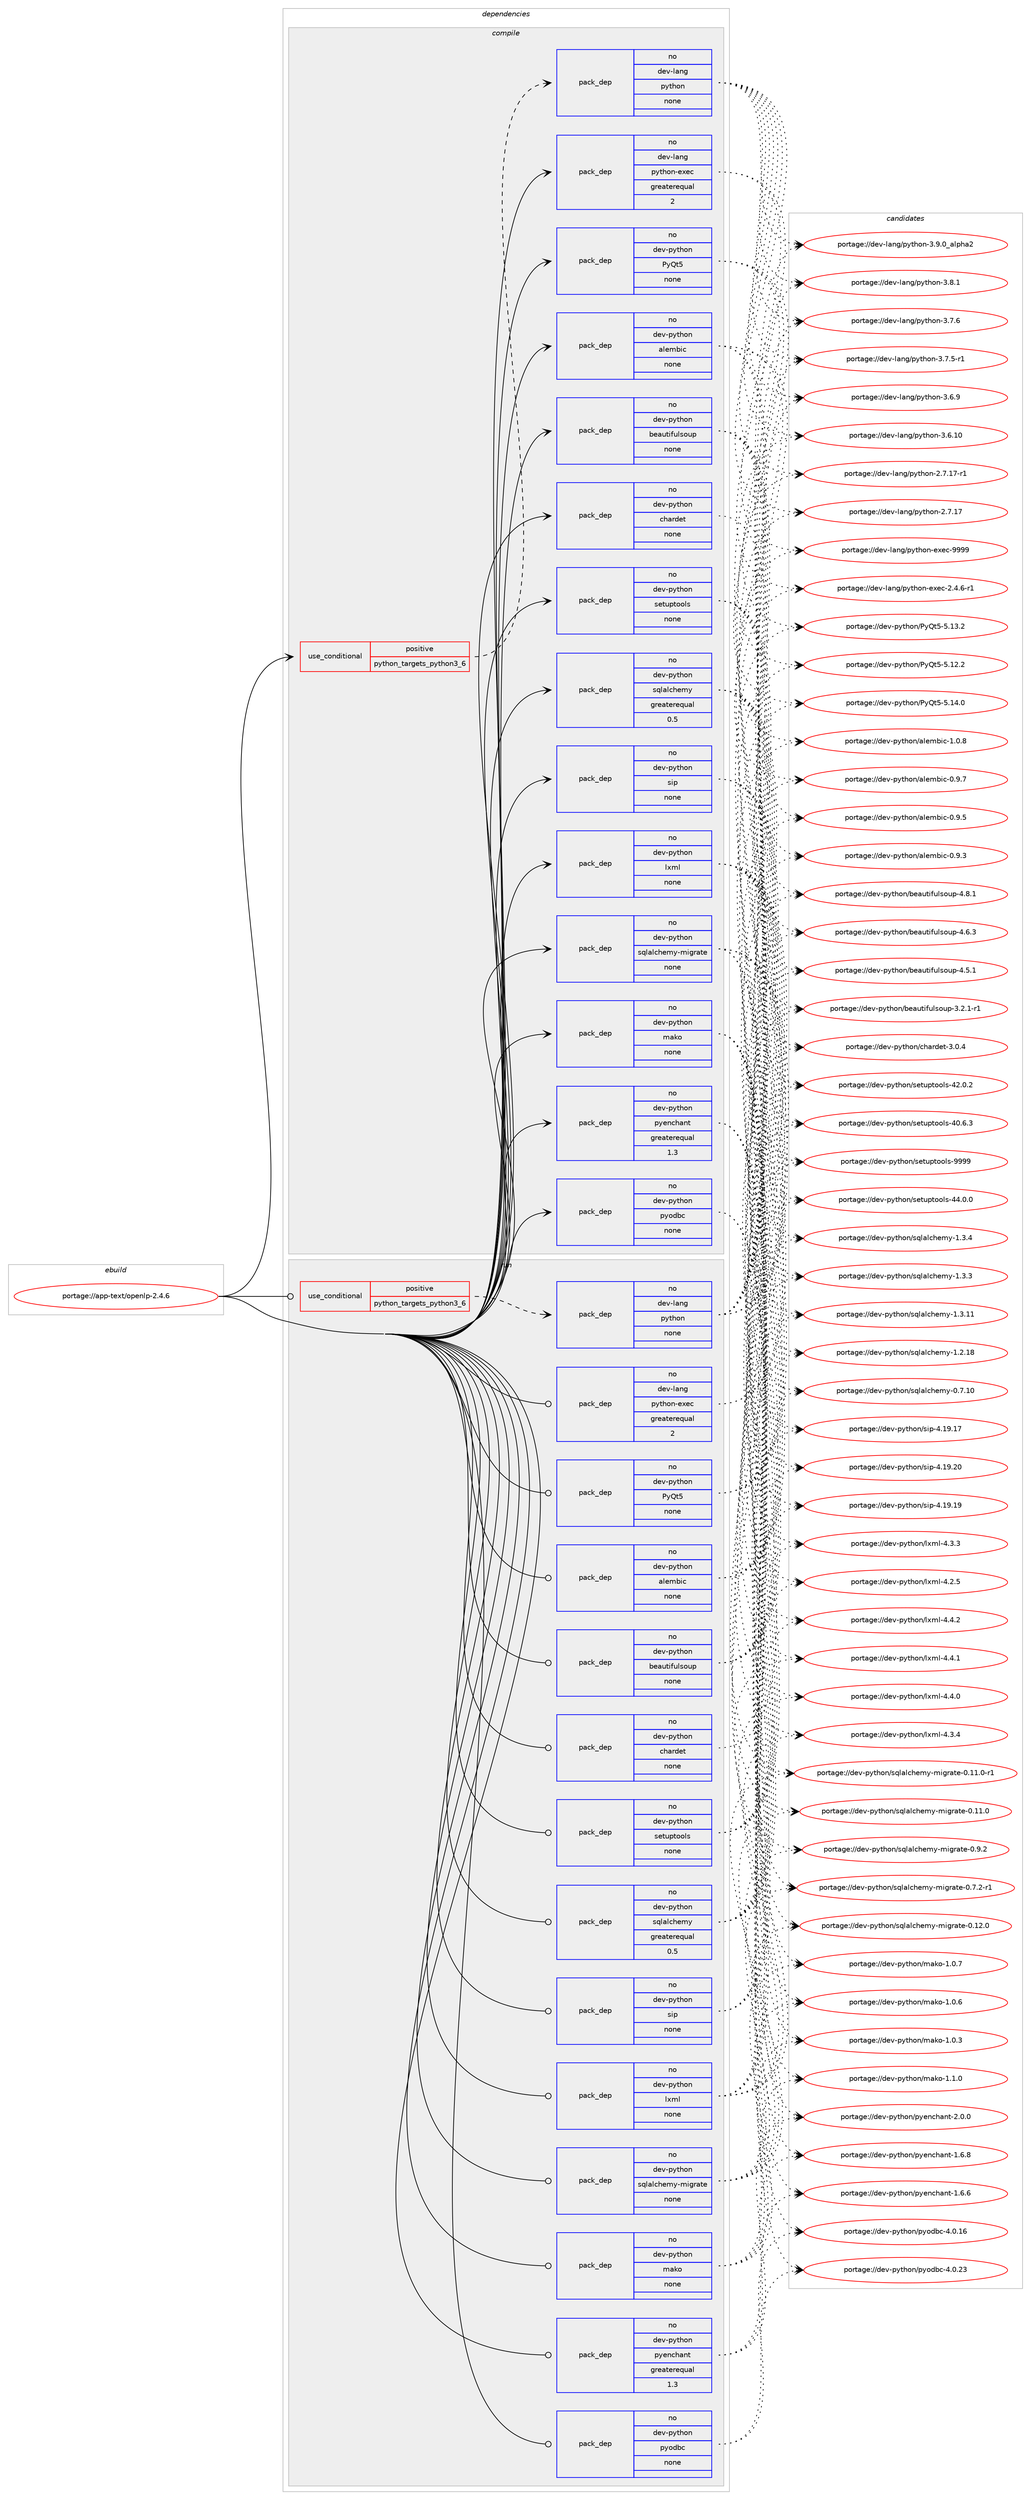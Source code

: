 digraph prolog {

# *************
# Graph options
# *************

newrank=true;
concentrate=true;
compound=true;
graph [rankdir=LR,fontname=Helvetica,fontsize=10,ranksep=1.5];#, ranksep=2.5, nodesep=0.2];
edge  [arrowhead=vee];
node  [fontname=Helvetica,fontsize=10];

# **********
# The ebuild
# **********

subgraph cluster_leftcol {
color=gray;
rank=same;
label=<<i>ebuild</i>>;
id [label="portage://app-text/openlp-2.4.6", color=red, width=4, href="../app-text/openlp-2.4.6.svg"];
}

# ****************
# The dependencies
# ****************

subgraph cluster_midcol {
color=gray;
label=<<i>dependencies</i>>;
subgraph cluster_compile {
fillcolor="#eeeeee";
style=filled;
label=<<i>compile</i>>;
subgraph cond140062 {
dependency595789 [label=<<TABLE BORDER="0" CELLBORDER="1" CELLSPACING="0" CELLPADDING="4"><TR><TD ROWSPAN="3" CELLPADDING="10">use_conditional</TD></TR><TR><TD>positive</TD></TR><TR><TD>python_targets_python3_6</TD></TR></TABLE>>, shape=none, color=red];
subgraph pack447794 {
dependency595790 [label=<<TABLE BORDER="0" CELLBORDER="1" CELLSPACING="0" CELLPADDING="4" WIDTH="220"><TR><TD ROWSPAN="6" CELLPADDING="30">pack_dep</TD></TR><TR><TD WIDTH="110">no</TD></TR><TR><TD>dev-lang</TD></TR><TR><TD>python</TD></TR><TR><TD>none</TD></TR><TR><TD></TD></TR></TABLE>>, shape=none, color=blue];
}
dependency595789:e -> dependency595790:w [weight=20,style="dashed",arrowhead="vee"];
}
id:e -> dependency595789:w [weight=20,style="solid",arrowhead="vee"];
subgraph pack447795 {
dependency595791 [label=<<TABLE BORDER="0" CELLBORDER="1" CELLSPACING="0" CELLPADDING="4" WIDTH="220"><TR><TD ROWSPAN="6" CELLPADDING="30">pack_dep</TD></TR><TR><TD WIDTH="110">no</TD></TR><TR><TD>dev-lang</TD></TR><TR><TD>python-exec</TD></TR><TR><TD>greaterequal</TD></TR><TR><TD>2</TD></TR></TABLE>>, shape=none, color=blue];
}
id:e -> dependency595791:w [weight=20,style="solid",arrowhead="vee"];
subgraph pack447796 {
dependency595792 [label=<<TABLE BORDER="0" CELLBORDER="1" CELLSPACING="0" CELLPADDING="4" WIDTH="220"><TR><TD ROWSPAN="6" CELLPADDING="30">pack_dep</TD></TR><TR><TD WIDTH="110">no</TD></TR><TR><TD>dev-python</TD></TR><TR><TD>PyQt5</TD></TR><TR><TD>none</TD></TR><TR><TD></TD></TR></TABLE>>, shape=none, color=blue];
}
id:e -> dependency595792:w [weight=20,style="solid",arrowhead="vee"];
subgraph pack447797 {
dependency595793 [label=<<TABLE BORDER="0" CELLBORDER="1" CELLSPACING="0" CELLPADDING="4" WIDTH="220"><TR><TD ROWSPAN="6" CELLPADDING="30">pack_dep</TD></TR><TR><TD WIDTH="110">no</TD></TR><TR><TD>dev-python</TD></TR><TR><TD>alembic</TD></TR><TR><TD>none</TD></TR><TR><TD></TD></TR></TABLE>>, shape=none, color=blue];
}
id:e -> dependency595793:w [weight=20,style="solid",arrowhead="vee"];
subgraph pack447798 {
dependency595794 [label=<<TABLE BORDER="0" CELLBORDER="1" CELLSPACING="0" CELLPADDING="4" WIDTH="220"><TR><TD ROWSPAN="6" CELLPADDING="30">pack_dep</TD></TR><TR><TD WIDTH="110">no</TD></TR><TR><TD>dev-python</TD></TR><TR><TD>beautifulsoup</TD></TR><TR><TD>none</TD></TR><TR><TD></TD></TR></TABLE>>, shape=none, color=blue];
}
id:e -> dependency595794:w [weight=20,style="solid",arrowhead="vee"];
subgraph pack447799 {
dependency595795 [label=<<TABLE BORDER="0" CELLBORDER="1" CELLSPACING="0" CELLPADDING="4" WIDTH="220"><TR><TD ROWSPAN="6" CELLPADDING="30">pack_dep</TD></TR><TR><TD WIDTH="110">no</TD></TR><TR><TD>dev-python</TD></TR><TR><TD>chardet</TD></TR><TR><TD>none</TD></TR><TR><TD></TD></TR></TABLE>>, shape=none, color=blue];
}
id:e -> dependency595795:w [weight=20,style="solid",arrowhead="vee"];
subgraph pack447800 {
dependency595796 [label=<<TABLE BORDER="0" CELLBORDER="1" CELLSPACING="0" CELLPADDING="4" WIDTH="220"><TR><TD ROWSPAN="6" CELLPADDING="30">pack_dep</TD></TR><TR><TD WIDTH="110">no</TD></TR><TR><TD>dev-python</TD></TR><TR><TD>lxml</TD></TR><TR><TD>none</TD></TR><TR><TD></TD></TR></TABLE>>, shape=none, color=blue];
}
id:e -> dependency595796:w [weight=20,style="solid",arrowhead="vee"];
subgraph pack447801 {
dependency595797 [label=<<TABLE BORDER="0" CELLBORDER="1" CELLSPACING="0" CELLPADDING="4" WIDTH="220"><TR><TD ROWSPAN="6" CELLPADDING="30">pack_dep</TD></TR><TR><TD WIDTH="110">no</TD></TR><TR><TD>dev-python</TD></TR><TR><TD>mako</TD></TR><TR><TD>none</TD></TR><TR><TD></TD></TR></TABLE>>, shape=none, color=blue];
}
id:e -> dependency595797:w [weight=20,style="solid",arrowhead="vee"];
subgraph pack447802 {
dependency595798 [label=<<TABLE BORDER="0" CELLBORDER="1" CELLSPACING="0" CELLPADDING="4" WIDTH="220"><TR><TD ROWSPAN="6" CELLPADDING="30">pack_dep</TD></TR><TR><TD WIDTH="110">no</TD></TR><TR><TD>dev-python</TD></TR><TR><TD>pyenchant</TD></TR><TR><TD>greaterequal</TD></TR><TR><TD>1.3</TD></TR></TABLE>>, shape=none, color=blue];
}
id:e -> dependency595798:w [weight=20,style="solid",arrowhead="vee"];
subgraph pack447803 {
dependency595799 [label=<<TABLE BORDER="0" CELLBORDER="1" CELLSPACING="0" CELLPADDING="4" WIDTH="220"><TR><TD ROWSPAN="6" CELLPADDING="30">pack_dep</TD></TR><TR><TD WIDTH="110">no</TD></TR><TR><TD>dev-python</TD></TR><TR><TD>pyodbc</TD></TR><TR><TD>none</TD></TR><TR><TD></TD></TR></TABLE>>, shape=none, color=blue];
}
id:e -> dependency595799:w [weight=20,style="solid",arrowhead="vee"];
subgraph pack447804 {
dependency595800 [label=<<TABLE BORDER="0" CELLBORDER="1" CELLSPACING="0" CELLPADDING="4" WIDTH="220"><TR><TD ROWSPAN="6" CELLPADDING="30">pack_dep</TD></TR><TR><TD WIDTH="110">no</TD></TR><TR><TD>dev-python</TD></TR><TR><TD>setuptools</TD></TR><TR><TD>none</TD></TR><TR><TD></TD></TR></TABLE>>, shape=none, color=blue];
}
id:e -> dependency595800:w [weight=20,style="solid",arrowhead="vee"];
subgraph pack447805 {
dependency595801 [label=<<TABLE BORDER="0" CELLBORDER="1" CELLSPACING="0" CELLPADDING="4" WIDTH="220"><TR><TD ROWSPAN="6" CELLPADDING="30">pack_dep</TD></TR><TR><TD WIDTH="110">no</TD></TR><TR><TD>dev-python</TD></TR><TR><TD>sip</TD></TR><TR><TD>none</TD></TR><TR><TD></TD></TR></TABLE>>, shape=none, color=blue];
}
id:e -> dependency595801:w [weight=20,style="solid",arrowhead="vee"];
subgraph pack447806 {
dependency595802 [label=<<TABLE BORDER="0" CELLBORDER="1" CELLSPACING="0" CELLPADDING="4" WIDTH="220"><TR><TD ROWSPAN="6" CELLPADDING="30">pack_dep</TD></TR><TR><TD WIDTH="110">no</TD></TR><TR><TD>dev-python</TD></TR><TR><TD>sqlalchemy</TD></TR><TR><TD>greaterequal</TD></TR><TR><TD>0.5</TD></TR></TABLE>>, shape=none, color=blue];
}
id:e -> dependency595802:w [weight=20,style="solid",arrowhead="vee"];
subgraph pack447807 {
dependency595803 [label=<<TABLE BORDER="0" CELLBORDER="1" CELLSPACING="0" CELLPADDING="4" WIDTH="220"><TR><TD ROWSPAN="6" CELLPADDING="30">pack_dep</TD></TR><TR><TD WIDTH="110">no</TD></TR><TR><TD>dev-python</TD></TR><TR><TD>sqlalchemy-migrate</TD></TR><TR><TD>none</TD></TR><TR><TD></TD></TR></TABLE>>, shape=none, color=blue];
}
id:e -> dependency595803:w [weight=20,style="solid",arrowhead="vee"];
}
subgraph cluster_compileandrun {
fillcolor="#eeeeee";
style=filled;
label=<<i>compile and run</i>>;
}
subgraph cluster_run {
fillcolor="#eeeeee";
style=filled;
label=<<i>run</i>>;
subgraph cond140063 {
dependency595804 [label=<<TABLE BORDER="0" CELLBORDER="1" CELLSPACING="0" CELLPADDING="4"><TR><TD ROWSPAN="3" CELLPADDING="10">use_conditional</TD></TR><TR><TD>positive</TD></TR><TR><TD>python_targets_python3_6</TD></TR></TABLE>>, shape=none, color=red];
subgraph pack447808 {
dependency595805 [label=<<TABLE BORDER="0" CELLBORDER="1" CELLSPACING="0" CELLPADDING="4" WIDTH="220"><TR><TD ROWSPAN="6" CELLPADDING="30">pack_dep</TD></TR><TR><TD WIDTH="110">no</TD></TR><TR><TD>dev-lang</TD></TR><TR><TD>python</TD></TR><TR><TD>none</TD></TR><TR><TD></TD></TR></TABLE>>, shape=none, color=blue];
}
dependency595804:e -> dependency595805:w [weight=20,style="dashed",arrowhead="vee"];
}
id:e -> dependency595804:w [weight=20,style="solid",arrowhead="odot"];
subgraph pack447809 {
dependency595806 [label=<<TABLE BORDER="0" CELLBORDER="1" CELLSPACING="0" CELLPADDING="4" WIDTH="220"><TR><TD ROWSPAN="6" CELLPADDING="30">pack_dep</TD></TR><TR><TD WIDTH="110">no</TD></TR><TR><TD>dev-lang</TD></TR><TR><TD>python-exec</TD></TR><TR><TD>greaterequal</TD></TR><TR><TD>2</TD></TR></TABLE>>, shape=none, color=blue];
}
id:e -> dependency595806:w [weight=20,style="solid",arrowhead="odot"];
subgraph pack447810 {
dependency595807 [label=<<TABLE BORDER="0" CELLBORDER="1" CELLSPACING="0" CELLPADDING="4" WIDTH="220"><TR><TD ROWSPAN="6" CELLPADDING="30">pack_dep</TD></TR><TR><TD WIDTH="110">no</TD></TR><TR><TD>dev-python</TD></TR><TR><TD>PyQt5</TD></TR><TR><TD>none</TD></TR><TR><TD></TD></TR></TABLE>>, shape=none, color=blue];
}
id:e -> dependency595807:w [weight=20,style="solid",arrowhead="odot"];
subgraph pack447811 {
dependency595808 [label=<<TABLE BORDER="0" CELLBORDER="1" CELLSPACING="0" CELLPADDING="4" WIDTH="220"><TR><TD ROWSPAN="6" CELLPADDING="30">pack_dep</TD></TR><TR><TD WIDTH="110">no</TD></TR><TR><TD>dev-python</TD></TR><TR><TD>alembic</TD></TR><TR><TD>none</TD></TR><TR><TD></TD></TR></TABLE>>, shape=none, color=blue];
}
id:e -> dependency595808:w [weight=20,style="solid",arrowhead="odot"];
subgraph pack447812 {
dependency595809 [label=<<TABLE BORDER="0" CELLBORDER="1" CELLSPACING="0" CELLPADDING="4" WIDTH="220"><TR><TD ROWSPAN="6" CELLPADDING="30">pack_dep</TD></TR><TR><TD WIDTH="110">no</TD></TR><TR><TD>dev-python</TD></TR><TR><TD>beautifulsoup</TD></TR><TR><TD>none</TD></TR><TR><TD></TD></TR></TABLE>>, shape=none, color=blue];
}
id:e -> dependency595809:w [weight=20,style="solid",arrowhead="odot"];
subgraph pack447813 {
dependency595810 [label=<<TABLE BORDER="0" CELLBORDER="1" CELLSPACING="0" CELLPADDING="4" WIDTH="220"><TR><TD ROWSPAN="6" CELLPADDING="30">pack_dep</TD></TR><TR><TD WIDTH="110">no</TD></TR><TR><TD>dev-python</TD></TR><TR><TD>chardet</TD></TR><TR><TD>none</TD></TR><TR><TD></TD></TR></TABLE>>, shape=none, color=blue];
}
id:e -> dependency595810:w [weight=20,style="solid",arrowhead="odot"];
subgraph pack447814 {
dependency595811 [label=<<TABLE BORDER="0" CELLBORDER="1" CELLSPACING="0" CELLPADDING="4" WIDTH="220"><TR><TD ROWSPAN="6" CELLPADDING="30">pack_dep</TD></TR><TR><TD WIDTH="110">no</TD></TR><TR><TD>dev-python</TD></TR><TR><TD>lxml</TD></TR><TR><TD>none</TD></TR><TR><TD></TD></TR></TABLE>>, shape=none, color=blue];
}
id:e -> dependency595811:w [weight=20,style="solid",arrowhead="odot"];
subgraph pack447815 {
dependency595812 [label=<<TABLE BORDER="0" CELLBORDER="1" CELLSPACING="0" CELLPADDING="4" WIDTH="220"><TR><TD ROWSPAN="6" CELLPADDING="30">pack_dep</TD></TR><TR><TD WIDTH="110">no</TD></TR><TR><TD>dev-python</TD></TR><TR><TD>mako</TD></TR><TR><TD>none</TD></TR><TR><TD></TD></TR></TABLE>>, shape=none, color=blue];
}
id:e -> dependency595812:w [weight=20,style="solid",arrowhead="odot"];
subgraph pack447816 {
dependency595813 [label=<<TABLE BORDER="0" CELLBORDER="1" CELLSPACING="0" CELLPADDING="4" WIDTH="220"><TR><TD ROWSPAN="6" CELLPADDING="30">pack_dep</TD></TR><TR><TD WIDTH="110">no</TD></TR><TR><TD>dev-python</TD></TR><TR><TD>pyenchant</TD></TR><TR><TD>greaterequal</TD></TR><TR><TD>1.3</TD></TR></TABLE>>, shape=none, color=blue];
}
id:e -> dependency595813:w [weight=20,style="solid",arrowhead="odot"];
subgraph pack447817 {
dependency595814 [label=<<TABLE BORDER="0" CELLBORDER="1" CELLSPACING="0" CELLPADDING="4" WIDTH="220"><TR><TD ROWSPAN="6" CELLPADDING="30">pack_dep</TD></TR><TR><TD WIDTH="110">no</TD></TR><TR><TD>dev-python</TD></TR><TR><TD>pyodbc</TD></TR><TR><TD>none</TD></TR><TR><TD></TD></TR></TABLE>>, shape=none, color=blue];
}
id:e -> dependency595814:w [weight=20,style="solid",arrowhead="odot"];
subgraph pack447818 {
dependency595815 [label=<<TABLE BORDER="0" CELLBORDER="1" CELLSPACING="0" CELLPADDING="4" WIDTH="220"><TR><TD ROWSPAN="6" CELLPADDING="30">pack_dep</TD></TR><TR><TD WIDTH="110">no</TD></TR><TR><TD>dev-python</TD></TR><TR><TD>setuptools</TD></TR><TR><TD>none</TD></TR><TR><TD></TD></TR></TABLE>>, shape=none, color=blue];
}
id:e -> dependency595815:w [weight=20,style="solid",arrowhead="odot"];
subgraph pack447819 {
dependency595816 [label=<<TABLE BORDER="0" CELLBORDER="1" CELLSPACING="0" CELLPADDING="4" WIDTH="220"><TR><TD ROWSPAN="6" CELLPADDING="30">pack_dep</TD></TR><TR><TD WIDTH="110">no</TD></TR><TR><TD>dev-python</TD></TR><TR><TD>sip</TD></TR><TR><TD>none</TD></TR><TR><TD></TD></TR></TABLE>>, shape=none, color=blue];
}
id:e -> dependency595816:w [weight=20,style="solid",arrowhead="odot"];
subgraph pack447820 {
dependency595817 [label=<<TABLE BORDER="0" CELLBORDER="1" CELLSPACING="0" CELLPADDING="4" WIDTH="220"><TR><TD ROWSPAN="6" CELLPADDING="30">pack_dep</TD></TR><TR><TD WIDTH="110">no</TD></TR><TR><TD>dev-python</TD></TR><TR><TD>sqlalchemy</TD></TR><TR><TD>greaterequal</TD></TR><TR><TD>0.5</TD></TR></TABLE>>, shape=none, color=blue];
}
id:e -> dependency595817:w [weight=20,style="solid",arrowhead="odot"];
subgraph pack447821 {
dependency595818 [label=<<TABLE BORDER="0" CELLBORDER="1" CELLSPACING="0" CELLPADDING="4" WIDTH="220"><TR><TD ROWSPAN="6" CELLPADDING="30">pack_dep</TD></TR><TR><TD WIDTH="110">no</TD></TR><TR><TD>dev-python</TD></TR><TR><TD>sqlalchemy-migrate</TD></TR><TR><TD>none</TD></TR><TR><TD></TD></TR></TABLE>>, shape=none, color=blue];
}
id:e -> dependency595818:w [weight=20,style="solid",arrowhead="odot"];
}
}

# **************
# The candidates
# **************

subgraph cluster_choices {
rank=same;
color=gray;
label=<<i>candidates</i>>;

subgraph choice447794 {
color=black;
nodesep=1;
choice10010111845108971101034711212111610411111045514657464895971081121049750 [label="portage://dev-lang/python-3.9.0_alpha2", color=red, width=4,href="../dev-lang/python-3.9.0_alpha2.svg"];
choice100101118451089711010347112121116104111110455146564649 [label="portage://dev-lang/python-3.8.1", color=red, width=4,href="../dev-lang/python-3.8.1.svg"];
choice100101118451089711010347112121116104111110455146554654 [label="portage://dev-lang/python-3.7.6", color=red, width=4,href="../dev-lang/python-3.7.6.svg"];
choice1001011184510897110103471121211161041111104551465546534511449 [label="portage://dev-lang/python-3.7.5-r1", color=red, width=4,href="../dev-lang/python-3.7.5-r1.svg"];
choice100101118451089711010347112121116104111110455146544657 [label="portage://dev-lang/python-3.6.9", color=red, width=4,href="../dev-lang/python-3.6.9.svg"];
choice10010111845108971101034711212111610411111045514654464948 [label="portage://dev-lang/python-3.6.10", color=red, width=4,href="../dev-lang/python-3.6.10.svg"];
choice100101118451089711010347112121116104111110455046554649554511449 [label="portage://dev-lang/python-2.7.17-r1", color=red, width=4,href="../dev-lang/python-2.7.17-r1.svg"];
choice10010111845108971101034711212111610411111045504655464955 [label="portage://dev-lang/python-2.7.17", color=red, width=4,href="../dev-lang/python-2.7.17.svg"];
dependency595790:e -> choice10010111845108971101034711212111610411111045514657464895971081121049750:w [style=dotted,weight="100"];
dependency595790:e -> choice100101118451089711010347112121116104111110455146564649:w [style=dotted,weight="100"];
dependency595790:e -> choice100101118451089711010347112121116104111110455146554654:w [style=dotted,weight="100"];
dependency595790:e -> choice1001011184510897110103471121211161041111104551465546534511449:w [style=dotted,weight="100"];
dependency595790:e -> choice100101118451089711010347112121116104111110455146544657:w [style=dotted,weight="100"];
dependency595790:e -> choice10010111845108971101034711212111610411111045514654464948:w [style=dotted,weight="100"];
dependency595790:e -> choice100101118451089711010347112121116104111110455046554649554511449:w [style=dotted,weight="100"];
dependency595790:e -> choice10010111845108971101034711212111610411111045504655464955:w [style=dotted,weight="100"];
}
subgraph choice447795 {
color=black;
nodesep=1;
choice10010111845108971101034711212111610411111045101120101994557575757 [label="portage://dev-lang/python-exec-9999", color=red, width=4,href="../dev-lang/python-exec-9999.svg"];
choice10010111845108971101034711212111610411111045101120101994550465246544511449 [label="portage://dev-lang/python-exec-2.4.6-r1", color=red, width=4,href="../dev-lang/python-exec-2.4.6-r1.svg"];
dependency595791:e -> choice10010111845108971101034711212111610411111045101120101994557575757:w [style=dotted,weight="100"];
dependency595791:e -> choice10010111845108971101034711212111610411111045101120101994550465246544511449:w [style=dotted,weight="100"];
}
subgraph choice447796 {
color=black;
nodesep=1;
choice100101118451121211161041111104780121811165345534649524648 [label="portage://dev-python/PyQt5-5.14.0", color=red, width=4,href="../dev-python/PyQt5-5.14.0.svg"];
choice100101118451121211161041111104780121811165345534649514650 [label="portage://dev-python/PyQt5-5.13.2", color=red, width=4,href="../dev-python/PyQt5-5.13.2.svg"];
choice100101118451121211161041111104780121811165345534649504650 [label="portage://dev-python/PyQt5-5.12.2", color=red, width=4,href="../dev-python/PyQt5-5.12.2.svg"];
dependency595792:e -> choice100101118451121211161041111104780121811165345534649524648:w [style=dotted,weight="100"];
dependency595792:e -> choice100101118451121211161041111104780121811165345534649514650:w [style=dotted,weight="100"];
dependency595792:e -> choice100101118451121211161041111104780121811165345534649504650:w [style=dotted,weight="100"];
}
subgraph choice447797 {
color=black;
nodesep=1;
choice1001011184511212111610411111047971081011099810599454946484656 [label="portage://dev-python/alembic-1.0.8", color=red, width=4,href="../dev-python/alembic-1.0.8.svg"];
choice1001011184511212111610411111047971081011099810599454846574655 [label="portage://dev-python/alembic-0.9.7", color=red, width=4,href="../dev-python/alembic-0.9.7.svg"];
choice1001011184511212111610411111047971081011099810599454846574653 [label="portage://dev-python/alembic-0.9.5", color=red, width=4,href="../dev-python/alembic-0.9.5.svg"];
choice1001011184511212111610411111047971081011099810599454846574651 [label="portage://dev-python/alembic-0.9.3", color=red, width=4,href="../dev-python/alembic-0.9.3.svg"];
dependency595793:e -> choice1001011184511212111610411111047971081011099810599454946484656:w [style=dotted,weight="100"];
dependency595793:e -> choice1001011184511212111610411111047971081011099810599454846574655:w [style=dotted,weight="100"];
dependency595793:e -> choice1001011184511212111610411111047971081011099810599454846574653:w [style=dotted,weight="100"];
dependency595793:e -> choice1001011184511212111610411111047971081011099810599454846574651:w [style=dotted,weight="100"];
}
subgraph choice447798 {
color=black;
nodesep=1;
choice10010111845112121116104111110479810197117116105102117108115111117112455246564649 [label="portage://dev-python/beautifulsoup-4.8.1", color=red, width=4,href="../dev-python/beautifulsoup-4.8.1.svg"];
choice10010111845112121116104111110479810197117116105102117108115111117112455246544651 [label="portage://dev-python/beautifulsoup-4.6.3", color=red, width=4,href="../dev-python/beautifulsoup-4.6.3.svg"];
choice10010111845112121116104111110479810197117116105102117108115111117112455246534649 [label="portage://dev-python/beautifulsoup-4.5.1", color=red, width=4,href="../dev-python/beautifulsoup-4.5.1.svg"];
choice100101118451121211161041111104798101971171161051021171081151111171124551465046494511449 [label="portage://dev-python/beautifulsoup-3.2.1-r1", color=red, width=4,href="../dev-python/beautifulsoup-3.2.1-r1.svg"];
dependency595794:e -> choice10010111845112121116104111110479810197117116105102117108115111117112455246564649:w [style=dotted,weight="100"];
dependency595794:e -> choice10010111845112121116104111110479810197117116105102117108115111117112455246544651:w [style=dotted,weight="100"];
dependency595794:e -> choice10010111845112121116104111110479810197117116105102117108115111117112455246534649:w [style=dotted,weight="100"];
dependency595794:e -> choice100101118451121211161041111104798101971171161051021171081151111171124551465046494511449:w [style=dotted,weight="100"];
}
subgraph choice447799 {
color=black;
nodesep=1;
choice10010111845112121116104111110479910497114100101116455146484652 [label="portage://dev-python/chardet-3.0.4", color=red, width=4,href="../dev-python/chardet-3.0.4.svg"];
dependency595795:e -> choice10010111845112121116104111110479910497114100101116455146484652:w [style=dotted,weight="100"];
}
subgraph choice447800 {
color=black;
nodesep=1;
choice1001011184511212111610411111047108120109108455246524650 [label="portage://dev-python/lxml-4.4.2", color=red, width=4,href="../dev-python/lxml-4.4.2.svg"];
choice1001011184511212111610411111047108120109108455246524649 [label="portage://dev-python/lxml-4.4.1", color=red, width=4,href="../dev-python/lxml-4.4.1.svg"];
choice1001011184511212111610411111047108120109108455246524648 [label="portage://dev-python/lxml-4.4.0", color=red, width=4,href="../dev-python/lxml-4.4.0.svg"];
choice1001011184511212111610411111047108120109108455246514652 [label="portage://dev-python/lxml-4.3.4", color=red, width=4,href="../dev-python/lxml-4.3.4.svg"];
choice1001011184511212111610411111047108120109108455246514651 [label="portage://dev-python/lxml-4.3.3", color=red, width=4,href="../dev-python/lxml-4.3.3.svg"];
choice1001011184511212111610411111047108120109108455246504653 [label="portage://dev-python/lxml-4.2.5", color=red, width=4,href="../dev-python/lxml-4.2.5.svg"];
dependency595796:e -> choice1001011184511212111610411111047108120109108455246524650:w [style=dotted,weight="100"];
dependency595796:e -> choice1001011184511212111610411111047108120109108455246524649:w [style=dotted,weight="100"];
dependency595796:e -> choice1001011184511212111610411111047108120109108455246524648:w [style=dotted,weight="100"];
dependency595796:e -> choice1001011184511212111610411111047108120109108455246514652:w [style=dotted,weight="100"];
dependency595796:e -> choice1001011184511212111610411111047108120109108455246514651:w [style=dotted,weight="100"];
dependency595796:e -> choice1001011184511212111610411111047108120109108455246504653:w [style=dotted,weight="100"];
}
subgraph choice447801 {
color=black;
nodesep=1;
choice100101118451121211161041111104710997107111454946494648 [label="portage://dev-python/mako-1.1.0", color=red, width=4,href="../dev-python/mako-1.1.0.svg"];
choice100101118451121211161041111104710997107111454946484655 [label="portage://dev-python/mako-1.0.7", color=red, width=4,href="../dev-python/mako-1.0.7.svg"];
choice100101118451121211161041111104710997107111454946484654 [label="portage://dev-python/mako-1.0.6", color=red, width=4,href="../dev-python/mako-1.0.6.svg"];
choice100101118451121211161041111104710997107111454946484651 [label="portage://dev-python/mako-1.0.3", color=red, width=4,href="../dev-python/mako-1.0.3.svg"];
dependency595797:e -> choice100101118451121211161041111104710997107111454946494648:w [style=dotted,weight="100"];
dependency595797:e -> choice100101118451121211161041111104710997107111454946484655:w [style=dotted,weight="100"];
dependency595797:e -> choice100101118451121211161041111104710997107111454946484654:w [style=dotted,weight="100"];
dependency595797:e -> choice100101118451121211161041111104710997107111454946484651:w [style=dotted,weight="100"];
}
subgraph choice447802 {
color=black;
nodesep=1;
choice10010111845112121116104111110471121211011109910497110116455046484648 [label="portage://dev-python/pyenchant-2.0.0", color=red, width=4,href="../dev-python/pyenchant-2.0.0.svg"];
choice10010111845112121116104111110471121211011109910497110116454946544656 [label="portage://dev-python/pyenchant-1.6.8", color=red, width=4,href="../dev-python/pyenchant-1.6.8.svg"];
choice10010111845112121116104111110471121211011109910497110116454946544654 [label="portage://dev-python/pyenchant-1.6.6", color=red, width=4,href="../dev-python/pyenchant-1.6.6.svg"];
dependency595798:e -> choice10010111845112121116104111110471121211011109910497110116455046484648:w [style=dotted,weight="100"];
dependency595798:e -> choice10010111845112121116104111110471121211011109910497110116454946544656:w [style=dotted,weight="100"];
dependency595798:e -> choice10010111845112121116104111110471121211011109910497110116454946544654:w [style=dotted,weight="100"];
}
subgraph choice447803 {
color=black;
nodesep=1;
choice1001011184511212111610411111047112121111100989945524648465051 [label="portage://dev-python/pyodbc-4.0.23", color=red, width=4,href="../dev-python/pyodbc-4.0.23.svg"];
choice1001011184511212111610411111047112121111100989945524648464954 [label="portage://dev-python/pyodbc-4.0.16", color=red, width=4,href="../dev-python/pyodbc-4.0.16.svg"];
dependency595799:e -> choice1001011184511212111610411111047112121111100989945524648465051:w [style=dotted,weight="100"];
dependency595799:e -> choice1001011184511212111610411111047112121111100989945524648464954:w [style=dotted,weight="100"];
}
subgraph choice447804 {
color=black;
nodesep=1;
choice10010111845112121116104111110471151011161171121161111111081154557575757 [label="portage://dev-python/setuptools-9999", color=red, width=4,href="../dev-python/setuptools-9999.svg"];
choice100101118451121211161041111104711510111611711211611111110811545525246484648 [label="portage://dev-python/setuptools-44.0.0", color=red, width=4,href="../dev-python/setuptools-44.0.0.svg"];
choice100101118451121211161041111104711510111611711211611111110811545525046484650 [label="portage://dev-python/setuptools-42.0.2", color=red, width=4,href="../dev-python/setuptools-42.0.2.svg"];
choice100101118451121211161041111104711510111611711211611111110811545524846544651 [label="portage://dev-python/setuptools-40.6.3", color=red, width=4,href="../dev-python/setuptools-40.6.3.svg"];
dependency595800:e -> choice10010111845112121116104111110471151011161171121161111111081154557575757:w [style=dotted,weight="100"];
dependency595800:e -> choice100101118451121211161041111104711510111611711211611111110811545525246484648:w [style=dotted,weight="100"];
dependency595800:e -> choice100101118451121211161041111104711510111611711211611111110811545525046484650:w [style=dotted,weight="100"];
dependency595800:e -> choice100101118451121211161041111104711510111611711211611111110811545524846544651:w [style=dotted,weight="100"];
}
subgraph choice447805 {
color=black;
nodesep=1;
choice10010111845112121116104111110471151051124552464957465048 [label="portage://dev-python/sip-4.19.20", color=red, width=4,href="../dev-python/sip-4.19.20.svg"];
choice10010111845112121116104111110471151051124552464957464957 [label="portage://dev-python/sip-4.19.19", color=red, width=4,href="../dev-python/sip-4.19.19.svg"];
choice10010111845112121116104111110471151051124552464957464955 [label="portage://dev-python/sip-4.19.17", color=red, width=4,href="../dev-python/sip-4.19.17.svg"];
dependency595801:e -> choice10010111845112121116104111110471151051124552464957465048:w [style=dotted,weight="100"];
dependency595801:e -> choice10010111845112121116104111110471151051124552464957464957:w [style=dotted,weight="100"];
dependency595801:e -> choice10010111845112121116104111110471151051124552464957464955:w [style=dotted,weight="100"];
}
subgraph choice447806 {
color=black;
nodesep=1;
choice10010111845112121116104111110471151131089710899104101109121454946514652 [label="portage://dev-python/sqlalchemy-1.3.4", color=red, width=4,href="../dev-python/sqlalchemy-1.3.4.svg"];
choice10010111845112121116104111110471151131089710899104101109121454946514651 [label="portage://dev-python/sqlalchemy-1.3.3", color=red, width=4,href="../dev-python/sqlalchemy-1.3.3.svg"];
choice1001011184511212111610411111047115113108971089910410110912145494651464949 [label="portage://dev-python/sqlalchemy-1.3.11", color=red, width=4,href="../dev-python/sqlalchemy-1.3.11.svg"];
choice1001011184511212111610411111047115113108971089910410110912145494650464956 [label="portage://dev-python/sqlalchemy-1.2.18", color=red, width=4,href="../dev-python/sqlalchemy-1.2.18.svg"];
choice1001011184511212111610411111047115113108971089910410110912145484655464948 [label="portage://dev-python/sqlalchemy-0.7.10", color=red, width=4,href="../dev-python/sqlalchemy-0.7.10.svg"];
dependency595802:e -> choice10010111845112121116104111110471151131089710899104101109121454946514652:w [style=dotted,weight="100"];
dependency595802:e -> choice10010111845112121116104111110471151131089710899104101109121454946514651:w [style=dotted,weight="100"];
dependency595802:e -> choice1001011184511212111610411111047115113108971089910410110912145494651464949:w [style=dotted,weight="100"];
dependency595802:e -> choice1001011184511212111610411111047115113108971089910410110912145494650464956:w [style=dotted,weight="100"];
dependency595802:e -> choice1001011184511212111610411111047115113108971089910410110912145484655464948:w [style=dotted,weight="100"];
}
subgraph choice447807 {
color=black;
nodesep=1;
choice100101118451121211161041111104711511310897108991041011091214510910510311497116101454846574650 [label="portage://dev-python/sqlalchemy-migrate-0.9.2", color=red, width=4,href="../dev-python/sqlalchemy-migrate-0.9.2.svg"];
choice1001011184511212111610411111047115113108971089910410110912145109105103114971161014548465546504511449 [label="portage://dev-python/sqlalchemy-migrate-0.7.2-r1", color=red, width=4,href="../dev-python/sqlalchemy-migrate-0.7.2-r1.svg"];
choice10010111845112121116104111110471151131089710899104101109121451091051031149711610145484649504648 [label="portage://dev-python/sqlalchemy-migrate-0.12.0", color=red, width=4,href="../dev-python/sqlalchemy-migrate-0.12.0.svg"];
choice100101118451121211161041111104711511310897108991041011091214510910510311497116101454846494946484511449 [label="portage://dev-python/sqlalchemy-migrate-0.11.0-r1", color=red, width=4,href="../dev-python/sqlalchemy-migrate-0.11.0-r1.svg"];
choice10010111845112121116104111110471151131089710899104101109121451091051031149711610145484649494648 [label="portage://dev-python/sqlalchemy-migrate-0.11.0", color=red, width=4,href="../dev-python/sqlalchemy-migrate-0.11.0.svg"];
dependency595803:e -> choice100101118451121211161041111104711511310897108991041011091214510910510311497116101454846574650:w [style=dotted,weight="100"];
dependency595803:e -> choice1001011184511212111610411111047115113108971089910410110912145109105103114971161014548465546504511449:w [style=dotted,weight="100"];
dependency595803:e -> choice10010111845112121116104111110471151131089710899104101109121451091051031149711610145484649504648:w [style=dotted,weight="100"];
dependency595803:e -> choice100101118451121211161041111104711511310897108991041011091214510910510311497116101454846494946484511449:w [style=dotted,weight="100"];
dependency595803:e -> choice10010111845112121116104111110471151131089710899104101109121451091051031149711610145484649494648:w [style=dotted,weight="100"];
}
subgraph choice447808 {
color=black;
nodesep=1;
choice10010111845108971101034711212111610411111045514657464895971081121049750 [label="portage://dev-lang/python-3.9.0_alpha2", color=red, width=4,href="../dev-lang/python-3.9.0_alpha2.svg"];
choice100101118451089711010347112121116104111110455146564649 [label="portage://dev-lang/python-3.8.1", color=red, width=4,href="../dev-lang/python-3.8.1.svg"];
choice100101118451089711010347112121116104111110455146554654 [label="portage://dev-lang/python-3.7.6", color=red, width=4,href="../dev-lang/python-3.7.6.svg"];
choice1001011184510897110103471121211161041111104551465546534511449 [label="portage://dev-lang/python-3.7.5-r1", color=red, width=4,href="../dev-lang/python-3.7.5-r1.svg"];
choice100101118451089711010347112121116104111110455146544657 [label="portage://dev-lang/python-3.6.9", color=red, width=4,href="../dev-lang/python-3.6.9.svg"];
choice10010111845108971101034711212111610411111045514654464948 [label="portage://dev-lang/python-3.6.10", color=red, width=4,href="../dev-lang/python-3.6.10.svg"];
choice100101118451089711010347112121116104111110455046554649554511449 [label="portage://dev-lang/python-2.7.17-r1", color=red, width=4,href="../dev-lang/python-2.7.17-r1.svg"];
choice10010111845108971101034711212111610411111045504655464955 [label="portage://dev-lang/python-2.7.17", color=red, width=4,href="../dev-lang/python-2.7.17.svg"];
dependency595805:e -> choice10010111845108971101034711212111610411111045514657464895971081121049750:w [style=dotted,weight="100"];
dependency595805:e -> choice100101118451089711010347112121116104111110455146564649:w [style=dotted,weight="100"];
dependency595805:e -> choice100101118451089711010347112121116104111110455146554654:w [style=dotted,weight="100"];
dependency595805:e -> choice1001011184510897110103471121211161041111104551465546534511449:w [style=dotted,weight="100"];
dependency595805:e -> choice100101118451089711010347112121116104111110455146544657:w [style=dotted,weight="100"];
dependency595805:e -> choice10010111845108971101034711212111610411111045514654464948:w [style=dotted,weight="100"];
dependency595805:e -> choice100101118451089711010347112121116104111110455046554649554511449:w [style=dotted,weight="100"];
dependency595805:e -> choice10010111845108971101034711212111610411111045504655464955:w [style=dotted,weight="100"];
}
subgraph choice447809 {
color=black;
nodesep=1;
choice10010111845108971101034711212111610411111045101120101994557575757 [label="portage://dev-lang/python-exec-9999", color=red, width=4,href="../dev-lang/python-exec-9999.svg"];
choice10010111845108971101034711212111610411111045101120101994550465246544511449 [label="portage://dev-lang/python-exec-2.4.6-r1", color=red, width=4,href="../dev-lang/python-exec-2.4.6-r1.svg"];
dependency595806:e -> choice10010111845108971101034711212111610411111045101120101994557575757:w [style=dotted,weight="100"];
dependency595806:e -> choice10010111845108971101034711212111610411111045101120101994550465246544511449:w [style=dotted,weight="100"];
}
subgraph choice447810 {
color=black;
nodesep=1;
choice100101118451121211161041111104780121811165345534649524648 [label="portage://dev-python/PyQt5-5.14.0", color=red, width=4,href="../dev-python/PyQt5-5.14.0.svg"];
choice100101118451121211161041111104780121811165345534649514650 [label="portage://dev-python/PyQt5-5.13.2", color=red, width=4,href="../dev-python/PyQt5-5.13.2.svg"];
choice100101118451121211161041111104780121811165345534649504650 [label="portage://dev-python/PyQt5-5.12.2", color=red, width=4,href="../dev-python/PyQt5-5.12.2.svg"];
dependency595807:e -> choice100101118451121211161041111104780121811165345534649524648:w [style=dotted,weight="100"];
dependency595807:e -> choice100101118451121211161041111104780121811165345534649514650:w [style=dotted,weight="100"];
dependency595807:e -> choice100101118451121211161041111104780121811165345534649504650:w [style=dotted,weight="100"];
}
subgraph choice447811 {
color=black;
nodesep=1;
choice1001011184511212111610411111047971081011099810599454946484656 [label="portage://dev-python/alembic-1.0.8", color=red, width=4,href="../dev-python/alembic-1.0.8.svg"];
choice1001011184511212111610411111047971081011099810599454846574655 [label="portage://dev-python/alembic-0.9.7", color=red, width=4,href="../dev-python/alembic-0.9.7.svg"];
choice1001011184511212111610411111047971081011099810599454846574653 [label="portage://dev-python/alembic-0.9.5", color=red, width=4,href="../dev-python/alembic-0.9.5.svg"];
choice1001011184511212111610411111047971081011099810599454846574651 [label="portage://dev-python/alembic-0.9.3", color=red, width=4,href="../dev-python/alembic-0.9.3.svg"];
dependency595808:e -> choice1001011184511212111610411111047971081011099810599454946484656:w [style=dotted,weight="100"];
dependency595808:e -> choice1001011184511212111610411111047971081011099810599454846574655:w [style=dotted,weight="100"];
dependency595808:e -> choice1001011184511212111610411111047971081011099810599454846574653:w [style=dotted,weight="100"];
dependency595808:e -> choice1001011184511212111610411111047971081011099810599454846574651:w [style=dotted,weight="100"];
}
subgraph choice447812 {
color=black;
nodesep=1;
choice10010111845112121116104111110479810197117116105102117108115111117112455246564649 [label="portage://dev-python/beautifulsoup-4.8.1", color=red, width=4,href="../dev-python/beautifulsoup-4.8.1.svg"];
choice10010111845112121116104111110479810197117116105102117108115111117112455246544651 [label="portage://dev-python/beautifulsoup-4.6.3", color=red, width=4,href="../dev-python/beautifulsoup-4.6.3.svg"];
choice10010111845112121116104111110479810197117116105102117108115111117112455246534649 [label="portage://dev-python/beautifulsoup-4.5.1", color=red, width=4,href="../dev-python/beautifulsoup-4.5.1.svg"];
choice100101118451121211161041111104798101971171161051021171081151111171124551465046494511449 [label="portage://dev-python/beautifulsoup-3.2.1-r1", color=red, width=4,href="../dev-python/beautifulsoup-3.2.1-r1.svg"];
dependency595809:e -> choice10010111845112121116104111110479810197117116105102117108115111117112455246564649:w [style=dotted,weight="100"];
dependency595809:e -> choice10010111845112121116104111110479810197117116105102117108115111117112455246544651:w [style=dotted,weight="100"];
dependency595809:e -> choice10010111845112121116104111110479810197117116105102117108115111117112455246534649:w [style=dotted,weight="100"];
dependency595809:e -> choice100101118451121211161041111104798101971171161051021171081151111171124551465046494511449:w [style=dotted,weight="100"];
}
subgraph choice447813 {
color=black;
nodesep=1;
choice10010111845112121116104111110479910497114100101116455146484652 [label="portage://dev-python/chardet-3.0.4", color=red, width=4,href="../dev-python/chardet-3.0.4.svg"];
dependency595810:e -> choice10010111845112121116104111110479910497114100101116455146484652:w [style=dotted,weight="100"];
}
subgraph choice447814 {
color=black;
nodesep=1;
choice1001011184511212111610411111047108120109108455246524650 [label="portage://dev-python/lxml-4.4.2", color=red, width=4,href="../dev-python/lxml-4.4.2.svg"];
choice1001011184511212111610411111047108120109108455246524649 [label="portage://dev-python/lxml-4.4.1", color=red, width=4,href="../dev-python/lxml-4.4.1.svg"];
choice1001011184511212111610411111047108120109108455246524648 [label="portage://dev-python/lxml-4.4.0", color=red, width=4,href="../dev-python/lxml-4.4.0.svg"];
choice1001011184511212111610411111047108120109108455246514652 [label="portage://dev-python/lxml-4.3.4", color=red, width=4,href="../dev-python/lxml-4.3.4.svg"];
choice1001011184511212111610411111047108120109108455246514651 [label="portage://dev-python/lxml-4.3.3", color=red, width=4,href="../dev-python/lxml-4.3.3.svg"];
choice1001011184511212111610411111047108120109108455246504653 [label="portage://dev-python/lxml-4.2.5", color=red, width=4,href="../dev-python/lxml-4.2.5.svg"];
dependency595811:e -> choice1001011184511212111610411111047108120109108455246524650:w [style=dotted,weight="100"];
dependency595811:e -> choice1001011184511212111610411111047108120109108455246524649:w [style=dotted,weight="100"];
dependency595811:e -> choice1001011184511212111610411111047108120109108455246524648:w [style=dotted,weight="100"];
dependency595811:e -> choice1001011184511212111610411111047108120109108455246514652:w [style=dotted,weight="100"];
dependency595811:e -> choice1001011184511212111610411111047108120109108455246514651:w [style=dotted,weight="100"];
dependency595811:e -> choice1001011184511212111610411111047108120109108455246504653:w [style=dotted,weight="100"];
}
subgraph choice447815 {
color=black;
nodesep=1;
choice100101118451121211161041111104710997107111454946494648 [label="portage://dev-python/mako-1.1.0", color=red, width=4,href="../dev-python/mako-1.1.0.svg"];
choice100101118451121211161041111104710997107111454946484655 [label="portage://dev-python/mako-1.0.7", color=red, width=4,href="../dev-python/mako-1.0.7.svg"];
choice100101118451121211161041111104710997107111454946484654 [label="portage://dev-python/mako-1.0.6", color=red, width=4,href="../dev-python/mako-1.0.6.svg"];
choice100101118451121211161041111104710997107111454946484651 [label="portage://dev-python/mako-1.0.3", color=red, width=4,href="../dev-python/mako-1.0.3.svg"];
dependency595812:e -> choice100101118451121211161041111104710997107111454946494648:w [style=dotted,weight="100"];
dependency595812:e -> choice100101118451121211161041111104710997107111454946484655:w [style=dotted,weight="100"];
dependency595812:e -> choice100101118451121211161041111104710997107111454946484654:w [style=dotted,weight="100"];
dependency595812:e -> choice100101118451121211161041111104710997107111454946484651:w [style=dotted,weight="100"];
}
subgraph choice447816 {
color=black;
nodesep=1;
choice10010111845112121116104111110471121211011109910497110116455046484648 [label="portage://dev-python/pyenchant-2.0.0", color=red, width=4,href="../dev-python/pyenchant-2.0.0.svg"];
choice10010111845112121116104111110471121211011109910497110116454946544656 [label="portage://dev-python/pyenchant-1.6.8", color=red, width=4,href="../dev-python/pyenchant-1.6.8.svg"];
choice10010111845112121116104111110471121211011109910497110116454946544654 [label="portage://dev-python/pyenchant-1.6.6", color=red, width=4,href="../dev-python/pyenchant-1.6.6.svg"];
dependency595813:e -> choice10010111845112121116104111110471121211011109910497110116455046484648:w [style=dotted,weight="100"];
dependency595813:e -> choice10010111845112121116104111110471121211011109910497110116454946544656:w [style=dotted,weight="100"];
dependency595813:e -> choice10010111845112121116104111110471121211011109910497110116454946544654:w [style=dotted,weight="100"];
}
subgraph choice447817 {
color=black;
nodesep=1;
choice1001011184511212111610411111047112121111100989945524648465051 [label="portage://dev-python/pyodbc-4.0.23", color=red, width=4,href="../dev-python/pyodbc-4.0.23.svg"];
choice1001011184511212111610411111047112121111100989945524648464954 [label="portage://dev-python/pyodbc-4.0.16", color=red, width=4,href="../dev-python/pyodbc-4.0.16.svg"];
dependency595814:e -> choice1001011184511212111610411111047112121111100989945524648465051:w [style=dotted,weight="100"];
dependency595814:e -> choice1001011184511212111610411111047112121111100989945524648464954:w [style=dotted,weight="100"];
}
subgraph choice447818 {
color=black;
nodesep=1;
choice10010111845112121116104111110471151011161171121161111111081154557575757 [label="portage://dev-python/setuptools-9999", color=red, width=4,href="../dev-python/setuptools-9999.svg"];
choice100101118451121211161041111104711510111611711211611111110811545525246484648 [label="portage://dev-python/setuptools-44.0.0", color=red, width=4,href="../dev-python/setuptools-44.0.0.svg"];
choice100101118451121211161041111104711510111611711211611111110811545525046484650 [label="portage://dev-python/setuptools-42.0.2", color=red, width=4,href="../dev-python/setuptools-42.0.2.svg"];
choice100101118451121211161041111104711510111611711211611111110811545524846544651 [label="portage://dev-python/setuptools-40.6.3", color=red, width=4,href="../dev-python/setuptools-40.6.3.svg"];
dependency595815:e -> choice10010111845112121116104111110471151011161171121161111111081154557575757:w [style=dotted,weight="100"];
dependency595815:e -> choice100101118451121211161041111104711510111611711211611111110811545525246484648:w [style=dotted,weight="100"];
dependency595815:e -> choice100101118451121211161041111104711510111611711211611111110811545525046484650:w [style=dotted,weight="100"];
dependency595815:e -> choice100101118451121211161041111104711510111611711211611111110811545524846544651:w [style=dotted,weight="100"];
}
subgraph choice447819 {
color=black;
nodesep=1;
choice10010111845112121116104111110471151051124552464957465048 [label="portage://dev-python/sip-4.19.20", color=red, width=4,href="../dev-python/sip-4.19.20.svg"];
choice10010111845112121116104111110471151051124552464957464957 [label="portage://dev-python/sip-4.19.19", color=red, width=4,href="../dev-python/sip-4.19.19.svg"];
choice10010111845112121116104111110471151051124552464957464955 [label="portage://dev-python/sip-4.19.17", color=red, width=4,href="../dev-python/sip-4.19.17.svg"];
dependency595816:e -> choice10010111845112121116104111110471151051124552464957465048:w [style=dotted,weight="100"];
dependency595816:e -> choice10010111845112121116104111110471151051124552464957464957:w [style=dotted,weight="100"];
dependency595816:e -> choice10010111845112121116104111110471151051124552464957464955:w [style=dotted,weight="100"];
}
subgraph choice447820 {
color=black;
nodesep=1;
choice10010111845112121116104111110471151131089710899104101109121454946514652 [label="portage://dev-python/sqlalchemy-1.3.4", color=red, width=4,href="../dev-python/sqlalchemy-1.3.4.svg"];
choice10010111845112121116104111110471151131089710899104101109121454946514651 [label="portage://dev-python/sqlalchemy-1.3.3", color=red, width=4,href="../dev-python/sqlalchemy-1.3.3.svg"];
choice1001011184511212111610411111047115113108971089910410110912145494651464949 [label="portage://dev-python/sqlalchemy-1.3.11", color=red, width=4,href="../dev-python/sqlalchemy-1.3.11.svg"];
choice1001011184511212111610411111047115113108971089910410110912145494650464956 [label="portage://dev-python/sqlalchemy-1.2.18", color=red, width=4,href="../dev-python/sqlalchemy-1.2.18.svg"];
choice1001011184511212111610411111047115113108971089910410110912145484655464948 [label="portage://dev-python/sqlalchemy-0.7.10", color=red, width=4,href="../dev-python/sqlalchemy-0.7.10.svg"];
dependency595817:e -> choice10010111845112121116104111110471151131089710899104101109121454946514652:w [style=dotted,weight="100"];
dependency595817:e -> choice10010111845112121116104111110471151131089710899104101109121454946514651:w [style=dotted,weight="100"];
dependency595817:e -> choice1001011184511212111610411111047115113108971089910410110912145494651464949:w [style=dotted,weight="100"];
dependency595817:e -> choice1001011184511212111610411111047115113108971089910410110912145494650464956:w [style=dotted,weight="100"];
dependency595817:e -> choice1001011184511212111610411111047115113108971089910410110912145484655464948:w [style=dotted,weight="100"];
}
subgraph choice447821 {
color=black;
nodesep=1;
choice100101118451121211161041111104711511310897108991041011091214510910510311497116101454846574650 [label="portage://dev-python/sqlalchemy-migrate-0.9.2", color=red, width=4,href="../dev-python/sqlalchemy-migrate-0.9.2.svg"];
choice1001011184511212111610411111047115113108971089910410110912145109105103114971161014548465546504511449 [label="portage://dev-python/sqlalchemy-migrate-0.7.2-r1", color=red, width=4,href="../dev-python/sqlalchemy-migrate-0.7.2-r1.svg"];
choice10010111845112121116104111110471151131089710899104101109121451091051031149711610145484649504648 [label="portage://dev-python/sqlalchemy-migrate-0.12.0", color=red, width=4,href="../dev-python/sqlalchemy-migrate-0.12.0.svg"];
choice100101118451121211161041111104711511310897108991041011091214510910510311497116101454846494946484511449 [label="portage://dev-python/sqlalchemy-migrate-0.11.0-r1", color=red, width=4,href="../dev-python/sqlalchemy-migrate-0.11.0-r1.svg"];
choice10010111845112121116104111110471151131089710899104101109121451091051031149711610145484649494648 [label="portage://dev-python/sqlalchemy-migrate-0.11.0", color=red, width=4,href="../dev-python/sqlalchemy-migrate-0.11.0.svg"];
dependency595818:e -> choice100101118451121211161041111104711511310897108991041011091214510910510311497116101454846574650:w [style=dotted,weight="100"];
dependency595818:e -> choice1001011184511212111610411111047115113108971089910410110912145109105103114971161014548465546504511449:w [style=dotted,weight="100"];
dependency595818:e -> choice10010111845112121116104111110471151131089710899104101109121451091051031149711610145484649504648:w [style=dotted,weight="100"];
dependency595818:e -> choice100101118451121211161041111104711511310897108991041011091214510910510311497116101454846494946484511449:w [style=dotted,weight="100"];
dependency595818:e -> choice10010111845112121116104111110471151131089710899104101109121451091051031149711610145484649494648:w [style=dotted,weight="100"];
}
}

}
